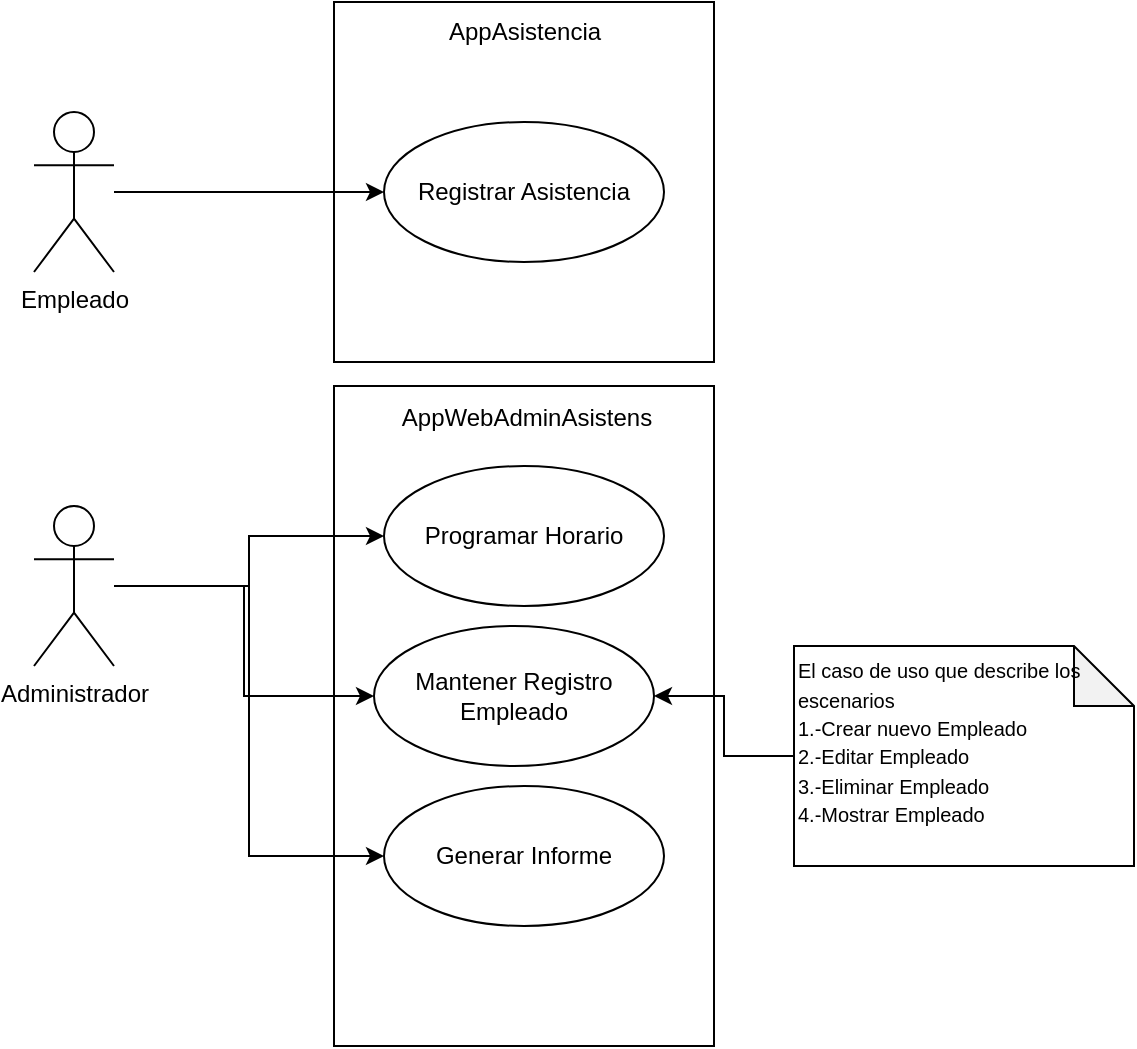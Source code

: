 <mxfile version="28.0.3">
  <diagram name="Página-1" id="UV0s4pQ5UyUjIk_f1Xa-">
    <mxGraphModel dx="1090" dy="591" grid="1" gridSize="10" guides="1" tooltips="1" connect="1" arrows="1" fold="1" page="1" pageScale="1" pageWidth="850" pageHeight="1100" math="0" shadow="0">
      <root>
        <mxCell id="0" />
        <mxCell id="1" parent="0" />
        <mxCell id="tCOYVSMCSeWp0OrJvghu-12" value="" style="html=1;align=center;verticalAlign=middle;dashed=0;whiteSpace=wrap;" vertex="1" parent="1">
          <mxGeometry x="280" y="222" width="190" height="330" as="geometry" />
        </mxCell>
        <mxCell id="tCOYVSMCSeWp0OrJvghu-1" value="Empleado&lt;div&gt;&lt;br&gt;&lt;/div&gt;" style="shape=umlActor;verticalLabelPosition=bottom;verticalAlign=top;html=1;outlineConnect=0;" vertex="1" parent="1">
          <mxGeometry x="130" y="85" width="40" height="80" as="geometry" />
        </mxCell>
        <mxCell id="tCOYVSMCSeWp0OrJvghu-21" style="edgeStyle=orthogonalEdgeStyle;rounded=0;orthogonalLoop=1;jettySize=auto;html=1;entryX=0;entryY=0.5;entryDx=0;entryDy=0;" edge="1" parent="1" source="tCOYVSMCSeWp0OrJvghu-3" target="tCOYVSMCSeWp0OrJvghu-14">
          <mxGeometry relative="1" as="geometry" />
        </mxCell>
        <mxCell id="tCOYVSMCSeWp0OrJvghu-22" style="edgeStyle=orthogonalEdgeStyle;rounded=0;orthogonalLoop=1;jettySize=auto;html=1;" edge="1" parent="1" source="tCOYVSMCSeWp0OrJvghu-3" target="tCOYVSMCSeWp0OrJvghu-18">
          <mxGeometry relative="1" as="geometry" />
        </mxCell>
        <mxCell id="tCOYVSMCSeWp0OrJvghu-23" style="edgeStyle=orthogonalEdgeStyle;rounded=0;orthogonalLoop=1;jettySize=auto;html=1;entryX=0;entryY=0.5;entryDx=0;entryDy=0;" edge="1" parent="1" source="tCOYVSMCSeWp0OrJvghu-3" target="tCOYVSMCSeWp0OrJvghu-20">
          <mxGeometry relative="1" as="geometry" />
        </mxCell>
        <mxCell id="tCOYVSMCSeWp0OrJvghu-3" value="Administrador" style="shape=umlActor;verticalLabelPosition=bottom;verticalAlign=top;html=1;outlineConnect=0;" vertex="1" parent="1">
          <mxGeometry x="130" y="282" width="40" height="80" as="geometry" />
        </mxCell>
        <mxCell id="tCOYVSMCSeWp0OrJvghu-9" value="" style="html=1;align=center;verticalAlign=middle;dashed=0;whiteSpace=wrap;" vertex="1" parent="1">
          <mxGeometry x="280" y="30" width="190" height="180" as="geometry" />
        </mxCell>
        <mxCell id="tCOYVSMCSeWp0OrJvghu-10" value="AppAsistencia" style="text;html=1;align=center;verticalAlign=middle;resizable=0;points=[];autosize=1;strokeColor=none;fillColor=none;" vertex="1" parent="1">
          <mxGeometry x="325" y="30" width="100" height="30" as="geometry" />
        </mxCell>
        <mxCell id="tCOYVSMCSeWp0OrJvghu-11" value="Registrar Asistencia" style="ellipse;whiteSpace=wrap;html=1;" vertex="1" parent="1">
          <mxGeometry x="305" y="90" width="140" height="70" as="geometry" />
        </mxCell>
        <mxCell id="tCOYVSMCSeWp0OrJvghu-6" style="edgeStyle=orthogonalEdgeStyle;rounded=0;orthogonalLoop=1;jettySize=auto;html=1;entryX=0;entryY=0.5;entryDx=0;entryDy=0;" edge="1" parent="1" source="tCOYVSMCSeWp0OrJvghu-1" target="tCOYVSMCSeWp0OrJvghu-11">
          <mxGeometry relative="1" as="geometry">
            <mxPoint x="260" y="130" as="targetPoint" />
          </mxGeometry>
        </mxCell>
        <mxCell id="tCOYVSMCSeWp0OrJvghu-13" value="AppWebAdminAsistens" style="text;html=1;align=center;verticalAlign=middle;resizable=0;points=[];autosize=1;strokeColor=none;fillColor=none;" vertex="1" parent="1">
          <mxGeometry x="301" y="223" width="150" height="30" as="geometry" />
        </mxCell>
        <mxCell id="tCOYVSMCSeWp0OrJvghu-14" value="Programar Horario" style="ellipse;whiteSpace=wrap;html=1;" vertex="1" parent="1">
          <mxGeometry x="305" y="262" width="140" height="70" as="geometry" />
        </mxCell>
        <mxCell id="tCOYVSMCSeWp0OrJvghu-18" value="Mantener Registro Empleado" style="ellipse;whiteSpace=wrap;html=1;" vertex="1" parent="1">
          <mxGeometry x="300" y="342" width="140" height="70" as="geometry" />
        </mxCell>
        <mxCell id="tCOYVSMCSeWp0OrJvghu-24" style="edgeStyle=orthogonalEdgeStyle;rounded=0;orthogonalLoop=1;jettySize=auto;html=1;" edge="1" parent="1" source="tCOYVSMCSeWp0OrJvghu-19" target="tCOYVSMCSeWp0OrJvghu-18">
          <mxGeometry relative="1" as="geometry" />
        </mxCell>
        <mxCell id="tCOYVSMCSeWp0OrJvghu-19" value="&lt;div&gt;&lt;font style=&quot;font-size: 10px;&quot;&gt;El caso de uso que describe los escenarios&lt;/font&gt;&lt;/div&gt;&lt;div&gt;&lt;font style=&quot;font-size: 10px;&quot;&gt;1.-Crear nuevo Empleado&lt;/font&gt;&lt;/div&gt;&lt;div&gt;&lt;font style=&quot;font-size: 10px;&quot;&gt;2.-Editar Empleado&lt;/font&gt;&lt;/div&gt;&lt;div&gt;&lt;font style=&quot;font-size: 10px;&quot;&gt;3.-Eliminar Empleado&lt;/font&gt;&lt;/div&gt;&lt;div&gt;&lt;font style=&quot;font-size: 10px;&quot;&gt;4.-Mostrar Empleado&lt;/font&gt;&lt;/div&gt;&lt;div&gt;&lt;br&gt;&lt;/div&gt;" style="shape=note;whiteSpace=wrap;html=1;backgroundOutline=1;darkOpacity=0.05;align=left;" vertex="1" parent="1">
          <mxGeometry x="510" y="352" width="170" height="110" as="geometry" />
        </mxCell>
        <mxCell id="tCOYVSMCSeWp0OrJvghu-20" value="Generar Informe" style="ellipse;whiteSpace=wrap;html=1;" vertex="1" parent="1">
          <mxGeometry x="305" y="422" width="140" height="70" as="geometry" />
        </mxCell>
      </root>
    </mxGraphModel>
  </diagram>
</mxfile>
